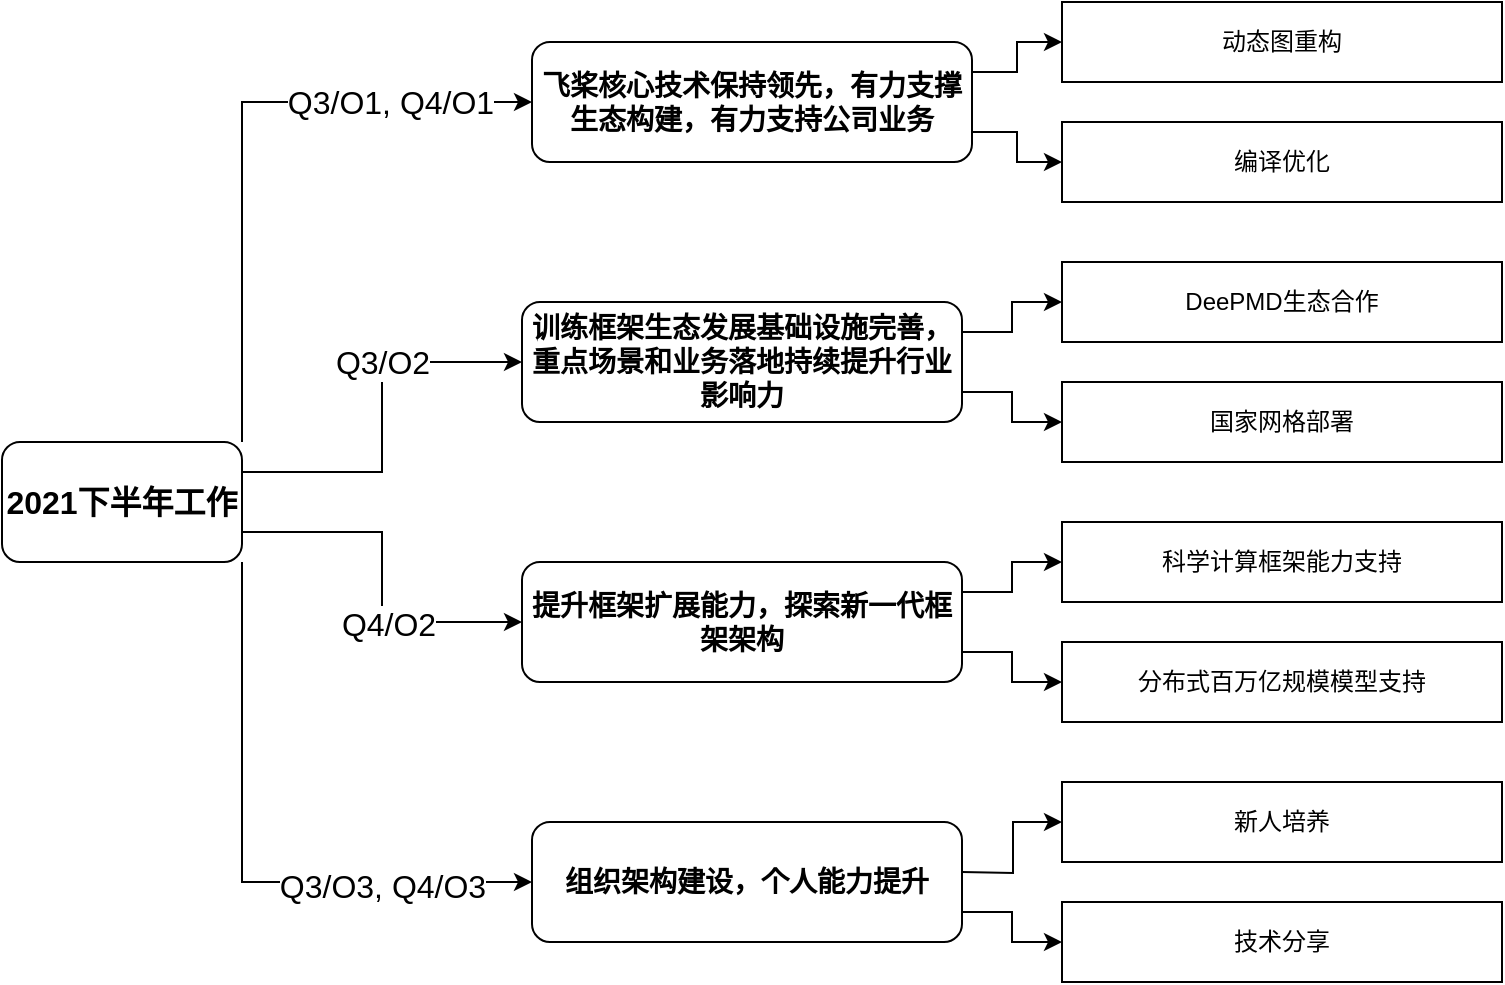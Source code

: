 <mxfile version="16.2.4" type="github">
  <diagram name="Page-1" id="82e54ff1-d628-8f03-85c4-9753963a91cd">
    <mxGraphModel dx="2946" dy="1129" grid="1" gridSize="10" guides="1" tooltips="1" connect="1" arrows="1" fold="1" page="1" pageScale="1" pageWidth="1100" pageHeight="850" background="none" math="0" shadow="0">
      <root>
        <mxCell id="0" />
        <mxCell id="1" parent="0" />
        <mxCell id="D8_jtYNJ-oi5tHmmAvt4-21" style="edgeStyle=orthogonalEdgeStyle;rounded=0;orthogonalLoop=1;jettySize=auto;html=1;exitX=1;exitY=0;exitDx=0;exitDy=0;entryX=0;entryY=0.5;entryDx=0;entryDy=0;fontColor=#000000;" edge="1" parent="1" source="D8_jtYNJ-oi5tHmmAvt4-4" target="D8_jtYNJ-oi5tHmmAvt4-5">
          <mxGeometry relative="1" as="geometry" />
        </mxCell>
        <mxCell id="D8_jtYNJ-oi5tHmmAvt4-36" value="Q3/O1, Q4/O1" style="edgeLabel;html=1;align=center;verticalAlign=middle;resizable=0;points=[];fontSize=16;fontColor=#000000;" vertex="1" connectable="0" parent="D8_jtYNJ-oi5tHmmAvt4-21">
          <mxGeometry x="0.636" y="1" relative="1" as="geometry">
            <mxPoint x="-14" y="1" as="offset" />
          </mxGeometry>
        </mxCell>
        <mxCell id="D8_jtYNJ-oi5tHmmAvt4-22" style="edgeStyle=orthogonalEdgeStyle;rounded=0;orthogonalLoop=1;jettySize=auto;html=1;exitX=1;exitY=0.25;exitDx=0;exitDy=0;entryX=0;entryY=0.5;entryDx=0;entryDy=0;fontColor=#000000;" edge="1" parent="1" source="D8_jtYNJ-oi5tHmmAvt4-4" target="D8_jtYNJ-oi5tHmmAvt4-6">
          <mxGeometry relative="1" as="geometry" />
        </mxCell>
        <mxCell id="D8_jtYNJ-oi5tHmmAvt4-37" value="Q3/O2" style="edgeLabel;html=1;align=center;verticalAlign=middle;resizable=0;points=[];fontSize=16;fontColor=#000000;" vertex="1" connectable="0" parent="D8_jtYNJ-oi5tHmmAvt4-22">
          <mxGeometry x="0.456" y="2" relative="1" as="geometry">
            <mxPoint x="-17" y="2" as="offset" />
          </mxGeometry>
        </mxCell>
        <mxCell id="D8_jtYNJ-oi5tHmmAvt4-23" style="edgeStyle=orthogonalEdgeStyle;rounded=0;orthogonalLoop=1;jettySize=auto;html=1;exitX=1;exitY=0.75;exitDx=0;exitDy=0;entryX=0;entryY=0.5;entryDx=0;entryDy=0;fontColor=#000000;" edge="1" parent="1" source="D8_jtYNJ-oi5tHmmAvt4-4" target="D8_jtYNJ-oi5tHmmAvt4-7">
          <mxGeometry relative="1" as="geometry" />
        </mxCell>
        <mxCell id="D8_jtYNJ-oi5tHmmAvt4-39" value="Q4/O2" style="edgeLabel;html=1;align=center;verticalAlign=middle;resizable=0;points=[];fontSize=16;fontColor=#000000;" vertex="1" connectable="0" parent="D8_jtYNJ-oi5tHmmAvt4-23">
          <mxGeometry x="0.276" y="-1" relative="1" as="geometry">
            <mxPoint as="offset" />
          </mxGeometry>
        </mxCell>
        <mxCell id="D8_jtYNJ-oi5tHmmAvt4-24" style="edgeStyle=orthogonalEdgeStyle;rounded=0;orthogonalLoop=1;jettySize=auto;html=1;exitX=1;exitY=1;exitDx=0;exitDy=0;entryX=0;entryY=0.5;entryDx=0;entryDy=0;fontColor=#000000;" edge="1" parent="1" source="D8_jtYNJ-oi5tHmmAvt4-4" target="D8_jtYNJ-oi5tHmmAvt4-8">
          <mxGeometry relative="1" as="geometry" />
        </mxCell>
        <mxCell id="D8_jtYNJ-oi5tHmmAvt4-40" value="Q3/O3, Q4/O3" style="edgeLabel;html=1;align=center;verticalAlign=middle;resizable=0;points=[];fontSize=16;fontColor=#000000;" vertex="1" connectable="0" parent="D8_jtYNJ-oi5tHmmAvt4-24">
          <mxGeometry x="0.508" y="-2" relative="1" as="geometry">
            <mxPoint as="offset" />
          </mxGeometry>
        </mxCell>
        <mxCell id="D8_jtYNJ-oi5tHmmAvt4-4" value="&lt;b&gt;&lt;font style=&quot;font-size: 16px&quot;&gt;2021下半年工作&lt;/font&gt;&lt;/b&gt;" style="rounded=1;whiteSpace=wrap;html=1;" vertex="1" parent="1">
          <mxGeometry x="60" y="400" width="120" height="60" as="geometry" />
        </mxCell>
        <mxCell id="D8_jtYNJ-oi5tHmmAvt4-34" style="edgeStyle=orthogonalEdgeStyle;rounded=0;orthogonalLoop=1;jettySize=auto;html=1;exitX=1;exitY=0.25;exitDx=0;exitDy=0;entryX=0;entryY=0.5;entryDx=0;entryDy=0;fontSize=16;fontColor=#000000;" edge="1" parent="1" source="D8_jtYNJ-oi5tHmmAvt4-5" target="D8_jtYNJ-oi5tHmmAvt4-16">
          <mxGeometry relative="1" as="geometry" />
        </mxCell>
        <mxCell id="D8_jtYNJ-oi5tHmmAvt4-35" style="edgeStyle=orthogonalEdgeStyle;rounded=0;orthogonalLoop=1;jettySize=auto;html=1;exitX=1;exitY=0.75;exitDx=0;exitDy=0;entryX=0;entryY=0.5;entryDx=0;entryDy=0;fontSize=16;fontColor=#000000;" edge="1" parent="1" source="D8_jtYNJ-oi5tHmmAvt4-5" target="D8_jtYNJ-oi5tHmmAvt4-15">
          <mxGeometry relative="1" as="geometry" />
        </mxCell>
        <mxCell id="D8_jtYNJ-oi5tHmmAvt4-5" value="&lt;span style=&quot;font-family: , &amp;#34;helvetica neue&amp;#34; , , &amp;#34;pingfang sc&amp;#34; , &amp;#34;microsoft yahei&amp;#34; , &amp;#34;stxihei&amp;#34; , &amp;#34;arial&amp;#34; , &amp;#34;helvetica&amp;#34; , sans-serif ; font-size: 14px ; font-weight: 700 ; background-color: rgb(255 , 255 , 255)&quot;&gt;飞桨核心技术保持领先，有力支撑生态构建，有力支持公司业务&lt;/span&gt;" style="rounded=1;whiteSpace=wrap;html=1;" vertex="1" parent="1">
          <mxGeometry x="325" y="200" width="220" height="60" as="geometry" />
        </mxCell>
        <mxCell id="D8_jtYNJ-oi5tHmmAvt4-28" style="edgeStyle=orthogonalEdgeStyle;rounded=0;orthogonalLoop=1;jettySize=auto;html=1;exitX=1;exitY=0.25;exitDx=0;exitDy=0;entryX=0;entryY=0.5;entryDx=0;entryDy=0;fontColor=#000000;" edge="1" parent="1" source="D8_jtYNJ-oi5tHmmAvt4-6" target="D8_jtYNJ-oi5tHmmAvt4-13">
          <mxGeometry relative="1" as="geometry" />
        </mxCell>
        <mxCell id="D8_jtYNJ-oi5tHmmAvt4-29" style="edgeStyle=orthogonalEdgeStyle;rounded=0;orthogonalLoop=1;jettySize=auto;html=1;exitX=1;exitY=0.75;exitDx=0;exitDy=0;entryX=0;entryY=0.5;entryDx=0;entryDy=0;fontColor=#000000;" edge="1" parent="1" source="D8_jtYNJ-oi5tHmmAvt4-6" target="D8_jtYNJ-oi5tHmmAvt4-14">
          <mxGeometry relative="1" as="geometry" />
        </mxCell>
        <mxCell id="D8_jtYNJ-oi5tHmmAvt4-6" value="&lt;span style=&quot;font-size: 14px ; font-weight: 700 ; background-color: rgb(255 , 255 , 255)&quot;&gt;训练框架生态发展基础设施完善，重点场景和业务落地持续提升行业影响力&lt;/span&gt;" style="rounded=1;whiteSpace=wrap;html=1;" vertex="1" parent="1">
          <mxGeometry x="320" y="330" width="220" height="60" as="geometry" />
        </mxCell>
        <mxCell id="D8_jtYNJ-oi5tHmmAvt4-30" style="edgeStyle=orthogonalEdgeStyle;rounded=0;orthogonalLoop=1;jettySize=auto;html=1;exitX=1;exitY=0.25;exitDx=0;exitDy=0;entryX=0;entryY=0.5;entryDx=0;entryDy=0;fontColor=#000000;" edge="1" parent="1" source="D8_jtYNJ-oi5tHmmAvt4-7" target="D8_jtYNJ-oi5tHmmAvt4-17">
          <mxGeometry relative="1" as="geometry" />
        </mxCell>
        <mxCell id="D8_jtYNJ-oi5tHmmAvt4-31" style="edgeStyle=orthogonalEdgeStyle;rounded=0;orthogonalLoop=1;jettySize=auto;html=1;exitX=1;exitY=0.75;exitDx=0;exitDy=0;entryX=0;entryY=0.5;entryDx=0;entryDy=0;fontColor=#000000;" edge="1" parent="1" source="D8_jtYNJ-oi5tHmmAvt4-7" target="D8_jtYNJ-oi5tHmmAvt4-18">
          <mxGeometry relative="1" as="geometry" />
        </mxCell>
        <mxCell id="D8_jtYNJ-oi5tHmmAvt4-7" value="&lt;span style=&quot;font-size: 14px ; font-weight: 700 ; background-color: rgb(255 , 255 , 255)&quot;&gt;提升框架扩展能力，探索新一代框架架构&lt;/span&gt;" style="rounded=1;whiteSpace=wrap;html=1;" vertex="1" parent="1">
          <mxGeometry x="320" y="460" width="220" height="60" as="geometry" />
        </mxCell>
        <mxCell id="D8_jtYNJ-oi5tHmmAvt4-32" style="edgeStyle=orthogonalEdgeStyle;rounded=0;orthogonalLoop=1;jettySize=auto;html=1;entryX=0;entryY=0.5;entryDx=0;entryDy=0;fontColor=#000000;" edge="1" parent="1" target="D8_jtYNJ-oi5tHmmAvt4-19">
          <mxGeometry relative="1" as="geometry">
            <mxPoint x="540" y="615" as="sourcePoint" />
          </mxGeometry>
        </mxCell>
        <mxCell id="D8_jtYNJ-oi5tHmmAvt4-33" style="edgeStyle=orthogonalEdgeStyle;rounded=0;orthogonalLoop=1;jettySize=auto;html=1;exitX=1;exitY=0.75;exitDx=0;exitDy=0;entryX=0;entryY=0.5;entryDx=0;entryDy=0;fontColor=#000000;" edge="1" parent="1" source="D8_jtYNJ-oi5tHmmAvt4-8" target="D8_jtYNJ-oi5tHmmAvt4-20">
          <mxGeometry relative="1" as="geometry" />
        </mxCell>
        <mxCell id="D8_jtYNJ-oi5tHmmAvt4-8" value="&lt;span style=&quot;font-size: 14px ; font-weight: 700 ; background-color: rgb(255 , 255 , 255)&quot;&gt;组织架构建设，个人能力提升&lt;/span&gt;" style="rounded=1;whiteSpace=wrap;html=1;" vertex="1" parent="1">
          <mxGeometry x="325" y="590" width="215" height="60" as="geometry" />
        </mxCell>
        <mxCell id="D8_jtYNJ-oi5tHmmAvt4-13" value="DeePMD生态合作" style="rounded=0;whiteSpace=wrap;html=1;fontColor=#000000;" vertex="1" parent="1">
          <mxGeometry x="590" y="310" width="220" height="40" as="geometry" />
        </mxCell>
        <mxCell id="D8_jtYNJ-oi5tHmmAvt4-14" value="国家网格部署" style="rounded=0;whiteSpace=wrap;html=1;fontColor=#000000;" vertex="1" parent="1">
          <mxGeometry x="590" y="370" width="220" height="40" as="geometry" />
        </mxCell>
        <mxCell id="D8_jtYNJ-oi5tHmmAvt4-15" value="编译优化" style="rounded=0;whiteSpace=wrap;html=1;fontColor=#000000;" vertex="1" parent="1">
          <mxGeometry x="590" y="240" width="220" height="40" as="geometry" />
        </mxCell>
        <mxCell id="D8_jtYNJ-oi5tHmmAvt4-16" value="动态图重构" style="rounded=0;whiteSpace=wrap;html=1;fontColor=#000000;" vertex="1" parent="1">
          <mxGeometry x="590" y="180" width="220" height="40" as="geometry" />
        </mxCell>
        <mxCell id="D8_jtYNJ-oi5tHmmAvt4-17" value="科学计算框架能力支持" style="rounded=0;whiteSpace=wrap;html=1;fontColor=#000000;" vertex="1" parent="1">
          <mxGeometry x="590" y="440" width="220" height="40" as="geometry" />
        </mxCell>
        <mxCell id="D8_jtYNJ-oi5tHmmAvt4-18" value="分布式百万亿规模模型支持" style="rounded=0;whiteSpace=wrap;html=1;fontColor=#000000;" vertex="1" parent="1">
          <mxGeometry x="590" y="500" width="220" height="40" as="geometry" />
        </mxCell>
        <mxCell id="D8_jtYNJ-oi5tHmmAvt4-19" value="新人培养" style="rounded=0;whiteSpace=wrap;html=1;fontColor=#000000;" vertex="1" parent="1">
          <mxGeometry x="590" y="570" width="220" height="40" as="geometry" />
        </mxCell>
        <mxCell id="D8_jtYNJ-oi5tHmmAvt4-20" value="技术分享" style="rounded=0;whiteSpace=wrap;html=1;fontColor=#000000;" vertex="1" parent="1">
          <mxGeometry x="590" y="630" width="220" height="40" as="geometry" />
        </mxCell>
      </root>
    </mxGraphModel>
  </diagram>
</mxfile>
